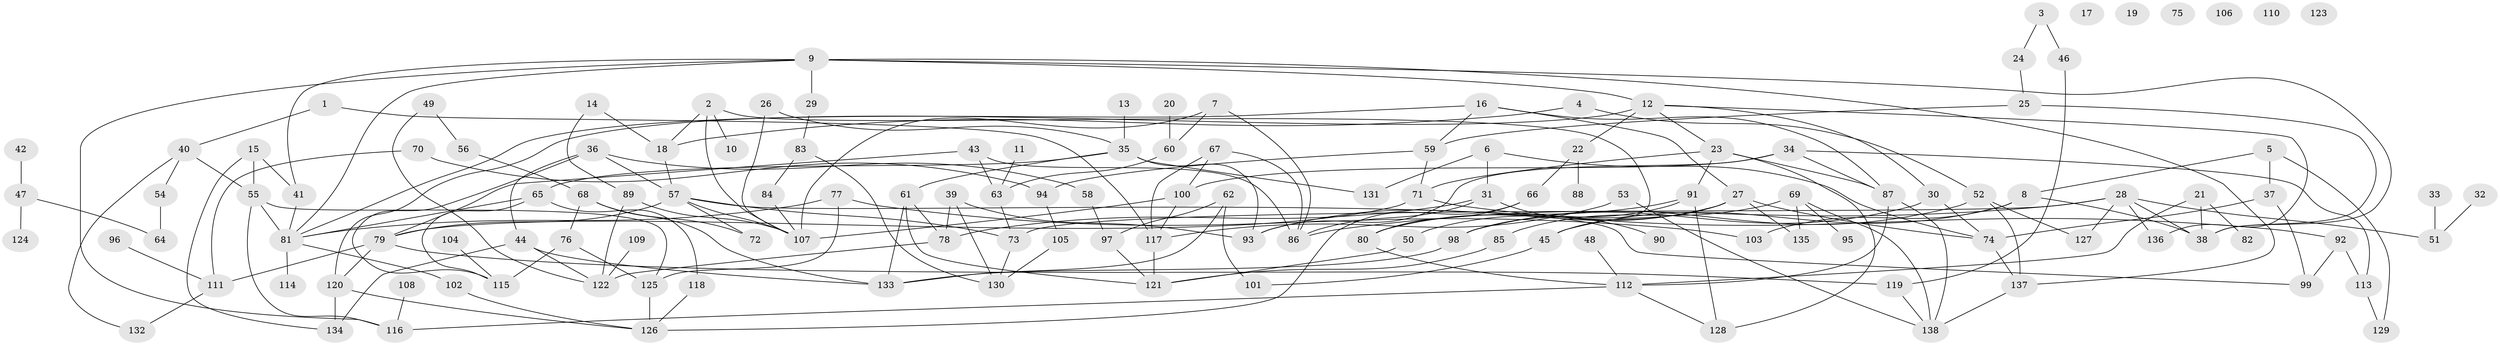 // Generated by graph-tools (version 1.1) at 2025/12/03/09/25 04:12:53]
// undirected, 138 vertices, 210 edges
graph export_dot {
graph [start="1"]
  node [color=gray90,style=filled];
  1;
  2;
  3;
  4;
  5;
  6;
  7;
  8;
  9;
  10;
  11;
  12;
  13;
  14;
  15;
  16;
  17;
  18;
  19;
  20;
  21;
  22;
  23;
  24;
  25;
  26;
  27;
  28;
  29;
  30;
  31;
  32;
  33;
  34;
  35;
  36;
  37;
  38;
  39;
  40;
  41;
  42;
  43;
  44;
  45;
  46;
  47;
  48;
  49;
  50;
  51;
  52;
  53;
  54;
  55;
  56;
  57;
  58;
  59;
  60;
  61;
  62;
  63;
  64;
  65;
  66;
  67;
  68;
  69;
  70;
  71;
  72;
  73;
  74;
  75;
  76;
  77;
  78;
  79;
  80;
  81;
  82;
  83;
  84;
  85;
  86;
  87;
  88;
  89;
  90;
  91;
  92;
  93;
  94;
  95;
  96;
  97;
  98;
  99;
  100;
  101;
  102;
  103;
  104;
  105;
  106;
  107;
  108;
  109;
  110;
  111;
  112;
  113;
  114;
  115;
  116;
  117;
  118;
  119;
  120;
  121;
  122;
  123;
  124;
  125;
  126;
  127;
  128;
  129;
  130;
  131;
  132;
  133;
  134;
  135;
  136;
  137;
  138;
  1 -- 40;
  1 -- 117;
  2 -- 10;
  2 -- 18;
  2 -- 80;
  2 -- 107;
  3 -- 24;
  3 -- 46;
  4 -- 18;
  4 -- 52;
  5 -- 8;
  5 -- 37;
  5 -- 129;
  6 -- 31;
  6 -- 74;
  6 -- 131;
  7 -- 60;
  7 -- 86;
  7 -- 107;
  8 -- 38;
  8 -- 45;
  8 -- 103;
  9 -- 12;
  9 -- 29;
  9 -- 38;
  9 -- 41;
  9 -- 81;
  9 -- 116;
  9 -- 137;
  11 -- 63;
  12 -- 22;
  12 -- 23;
  12 -- 30;
  12 -- 120;
  12 -- 136;
  13 -- 35;
  14 -- 18;
  14 -- 89;
  15 -- 41;
  15 -- 55;
  15 -- 134;
  16 -- 27;
  16 -- 59;
  16 -- 81;
  16 -- 87;
  18 -- 57;
  20 -- 60;
  21 -- 38;
  21 -- 82;
  21 -- 112;
  22 -- 66;
  22 -- 88;
  23 -- 71;
  23 -- 87;
  23 -- 91;
  23 -- 128;
  24 -- 25;
  25 -- 38;
  25 -- 59;
  26 -- 35;
  26 -- 107;
  27 -- 45;
  27 -- 50;
  27 -- 74;
  27 -- 80;
  27 -- 135;
  28 -- 38;
  28 -- 51;
  28 -- 73;
  28 -- 86;
  28 -- 127;
  28 -- 136;
  29 -- 83;
  30 -- 74;
  30 -- 98;
  31 -- 78;
  31 -- 86;
  31 -- 90;
  32 -- 51;
  33 -- 51;
  34 -- 87;
  34 -- 93;
  34 -- 100;
  34 -- 113;
  35 -- 61;
  35 -- 65;
  35 -- 93;
  35 -- 131;
  36 -- 44;
  36 -- 57;
  36 -- 58;
  36 -- 115;
  37 -- 74;
  37 -- 99;
  39 -- 78;
  39 -- 93;
  39 -- 130;
  40 -- 54;
  40 -- 55;
  40 -- 132;
  41 -- 81;
  42 -- 47;
  43 -- 63;
  43 -- 79;
  43 -- 86;
  44 -- 122;
  44 -- 133;
  44 -- 134;
  45 -- 101;
  46 -- 119;
  47 -- 64;
  47 -- 124;
  48 -- 112;
  49 -- 56;
  49 -- 122;
  50 -- 121;
  52 -- 98;
  52 -- 127;
  52 -- 137;
  53 -- 117;
  53 -- 138;
  54 -- 64;
  55 -- 81;
  55 -- 116;
  55 -- 125;
  56 -- 68;
  57 -- 72;
  57 -- 73;
  57 -- 79;
  57 -- 99;
  57 -- 107;
  58 -- 97;
  59 -- 71;
  59 -- 94;
  60 -- 63;
  61 -- 78;
  61 -- 121;
  61 -- 133;
  62 -- 97;
  62 -- 101;
  62 -- 133;
  63 -- 73;
  65 -- 81;
  65 -- 115;
  65 -- 118;
  66 -- 80;
  66 -- 126;
  67 -- 86;
  67 -- 100;
  67 -- 117;
  68 -- 72;
  68 -- 76;
  68 -- 133;
  69 -- 85;
  69 -- 95;
  69 -- 135;
  69 -- 138;
  70 -- 94;
  70 -- 111;
  71 -- 79;
  71 -- 92;
  73 -- 130;
  74 -- 137;
  76 -- 115;
  76 -- 125;
  77 -- 81;
  77 -- 103;
  77 -- 125;
  78 -- 122;
  79 -- 111;
  79 -- 119;
  79 -- 120;
  80 -- 112;
  81 -- 102;
  81 -- 114;
  83 -- 84;
  83 -- 130;
  84 -- 107;
  85 -- 121;
  87 -- 112;
  87 -- 138;
  89 -- 107;
  89 -- 122;
  91 -- 93;
  91 -- 98;
  91 -- 128;
  92 -- 99;
  92 -- 113;
  94 -- 105;
  96 -- 111;
  97 -- 121;
  98 -- 133;
  100 -- 107;
  100 -- 117;
  102 -- 126;
  104 -- 115;
  105 -- 130;
  108 -- 116;
  109 -- 122;
  111 -- 132;
  112 -- 116;
  112 -- 128;
  113 -- 129;
  117 -- 121;
  118 -- 126;
  119 -- 138;
  120 -- 126;
  120 -- 134;
  125 -- 126;
  137 -- 138;
}
